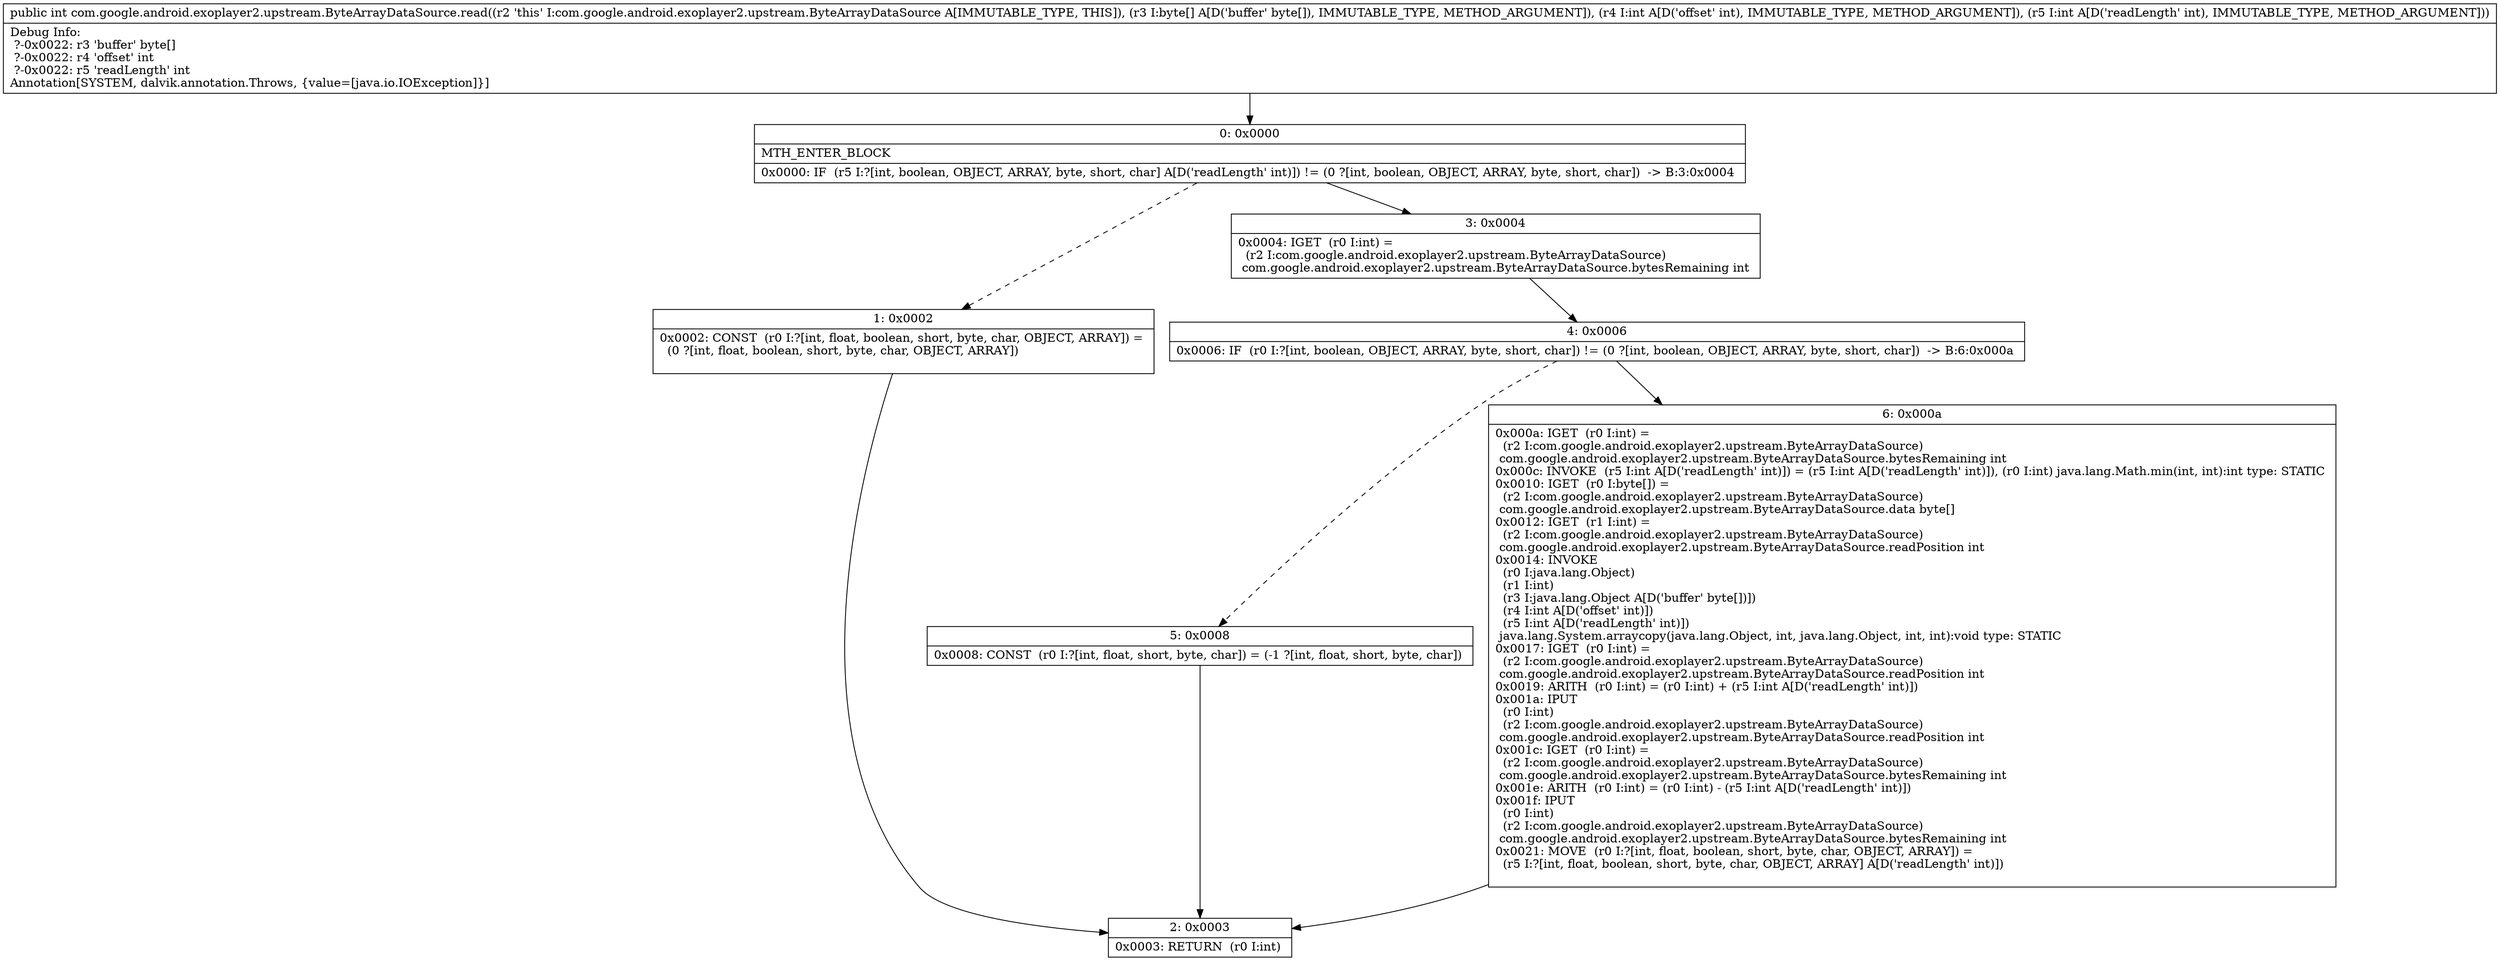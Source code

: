 digraph "CFG forcom.google.android.exoplayer2.upstream.ByteArrayDataSource.read([BII)I" {
Node_0 [shape=record,label="{0\:\ 0x0000|MTH_ENTER_BLOCK\l|0x0000: IF  (r5 I:?[int, boolean, OBJECT, ARRAY, byte, short, char] A[D('readLength' int)]) != (0 ?[int, boolean, OBJECT, ARRAY, byte, short, char])  \-\> B:3:0x0004 \l}"];
Node_1 [shape=record,label="{1\:\ 0x0002|0x0002: CONST  (r0 I:?[int, float, boolean, short, byte, char, OBJECT, ARRAY]) = \l  (0 ?[int, float, boolean, short, byte, char, OBJECT, ARRAY])\l \l}"];
Node_2 [shape=record,label="{2\:\ 0x0003|0x0003: RETURN  (r0 I:int) \l}"];
Node_3 [shape=record,label="{3\:\ 0x0004|0x0004: IGET  (r0 I:int) = \l  (r2 I:com.google.android.exoplayer2.upstream.ByteArrayDataSource)\l com.google.android.exoplayer2.upstream.ByteArrayDataSource.bytesRemaining int \l}"];
Node_4 [shape=record,label="{4\:\ 0x0006|0x0006: IF  (r0 I:?[int, boolean, OBJECT, ARRAY, byte, short, char]) != (0 ?[int, boolean, OBJECT, ARRAY, byte, short, char])  \-\> B:6:0x000a \l}"];
Node_5 [shape=record,label="{5\:\ 0x0008|0x0008: CONST  (r0 I:?[int, float, short, byte, char]) = (\-1 ?[int, float, short, byte, char]) \l}"];
Node_6 [shape=record,label="{6\:\ 0x000a|0x000a: IGET  (r0 I:int) = \l  (r2 I:com.google.android.exoplayer2.upstream.ByteArrayDataSource)\l com.google.android.exoplayer2.upstream.ByteArrayDataSource.bytesRemaining int \l0x000c: INVOKE  (r5 I:int A[D('readLength' int)]) = (r5 I:int A[D('readLength' int)]), (r0 I:int) java.lang.Math.min(int, int):int type: STATIC \l0x0010: IGET  (r0 I:byte[]) = \l  (r2 I:com.google.android.exoplayer2.upstream.ByteArrayDataSource)\l com.google.android.exoplayer2.upstream.ByteArrayDataSource.data byte[] \l0x0012: IGET  (r1 I:int) = \l  (r2 I:com.google.android.exoplayer2.upstream.ByteArrayDataSource)\l com.google.android.exoplayer2.upstream.ByteArrayDataSource.readPosition int \l0x0014: INVOKE  \l  (r0 I:java.lang.Object)\l  (r1 I:int)\l  (r3 I:java.lang.Object A[D('buffer' byte[])])\l  (r4 I:int A[D('offset' int)])\l  (r5 I:int A[D('readLength' int)])\l java.lang.System.arraycopy(java.lang.Object, int, java.lang.Object, int, int):void type: STATIC \l0x0017: IGET  (r0 I:int) = \l  (r2 I:com.google.android.exoplayer2.upstream.ByteArrayDataSource)\l com.google.android.exoplayer2.upstream.ByteArrayDataSource.readPosition int \l0x0019: ARITH  (r0 I:int) = (r0 I:int) + (r5 I:int A[D('readLength' int)]) \l0x001a: IPUT  \l  (r0 I:int)\l  (r2 I:com.google.android.exoplayer2.upstream.ByteArrayDataSource)\l com.google.android.exoplayer2.upstream.ByteArrayDataSource.readPosition int \l0x001c: IGET  (r0 I:int) = \l  (r2 I:com.google.android.exoplayer2.upstream.ByteArrayDataSource)\l com.google.android.exoplayer2.upstream.ByteArrayDataSource.bytesRemaining int \l0x001e: ARITH  (r0 I:int) = (r0 I:int) \- (r5 I:int A[D('readLength' int)]) \l0x001f: IPUT  \l  (r0 I:int)\l  (r2 I:com.google.android.exoplayer2.upstream.ByteArrayDataSource)\l com.google.android.exoplayer2.upstream.ByteArrayDataSource.bytesRemaining int \l0x0021: MOVE  (r0 I:?[int, float, boolean, short, byte, char, OBJECT, ARRAY]) = \l  (r5 I:?[int, float, boolean, short, byte, char, OBJECT, ARRAY] A[D('readLength' int)])\l \l}"];
MethodNode[shape=record,label="{public int com.google.android.exoplayer2.upstream.ByteArrayDataSource.read((r2 'this' I:com.google.android.exoplayer2.upstream.ByteArrayDataSource A[IMMUTABLE_TYPE, THIS]), (r3 I:byte[] A[D('buffer' byte[]), IMMUTABLE_TYPE, METHOD_ARGUMENT]), (r4 I:int A[D('offset' int), IMMUTABLE_TYPE, METHOD_ARGUMENT]), (r5 I:int A[D('readLength' int), IMMUTABLE_TYPE, METHOD_ARGUMENT]))  | Debug Info:\l  ?\-0x0022: r3 'buffer' byte[]\l  ?\-0x0022: r4 'offset' int\l  ?\-0x0022: r5 'readLength' int\lAnnotation[SYSTEM, dalvik.annotation.Throws, \{value=[java.io.IOException]\}]\l}"];
MethodNode -> Node_0;
Node_0 -> Node_1[style=dashed];
Node_0 -> Node_3;
Node_1 -> Node_2;
Node_3 -> Node_4;
Node_4 -> Node_5[style=dashed];
Node_4 -> Node_6;
Node_5 -> Node_2;
Node_6 -> Node_2;
}

